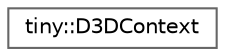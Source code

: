 digraph "Graphical Class Hierarchy"
{
 // LATEX_PDF_SIZE
  bgcolor="transparent";
  edge [fontname=Helvetica,fontsize=10,labelfontname=Helvetica,labelfontsize=10];
  node [fontname=Helvetica,fontsize=10,shape=box,height=0.2,width=0.4];
  rankdir="LR";
  Node0 [id="Node000000",label="tiny::D3DContext",height=0.2,width=0.4,color="grey40", fillcolor="white", style="filled",URL="$structtiny_1_1_d3_d_context.html",tooltip=" "];
}

